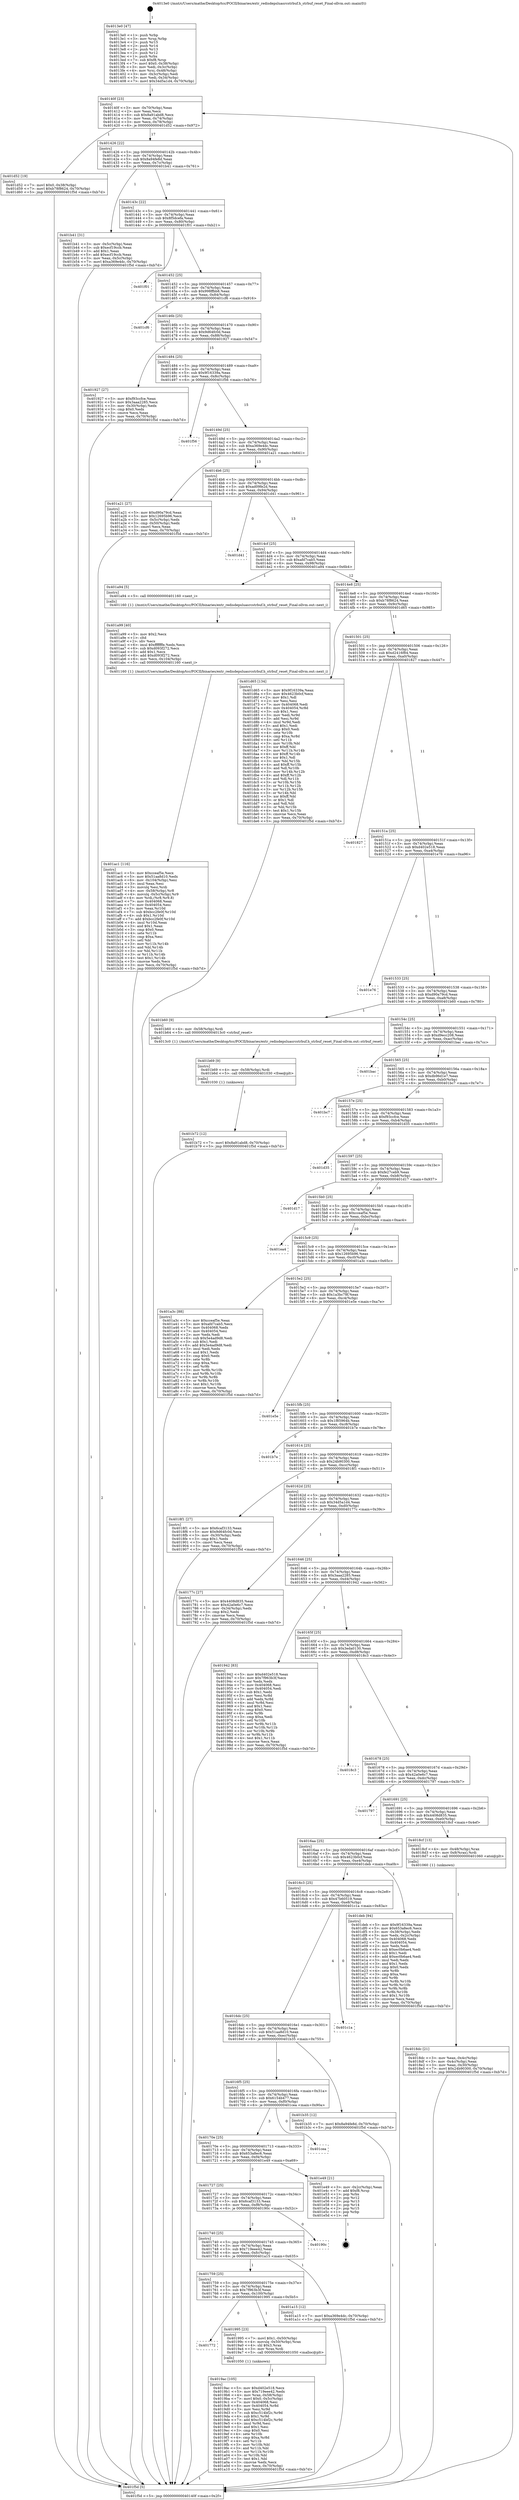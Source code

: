 digraph "0x4013e0" {
  label = "0x4013e0 (/mnt/c/Users/mathe/Desktop/tcc/POCII/binaries/extr_redisdepsluasrcstrbuf.h_strbuf_reset_Final-ollvm.out::main(0))"
  labelloc = "t"
  node[shape=record]

  Entry [label="",width=0.3,height=0.3,shape=circle,fillcolor=black,style=filled]
  "0x40140f" [label="{
     0x40140f [23]\l
     | [instrs]\l
     &nbsp;&nbsp;0x40140f \<+3\>: mov -0x70(%rbp),%eax\l
     &nbsp;&nbsp;0x401412 \<+2\>: mov %eax,%ecx\l
     &nbsp;&nbsp;0x401414 \<+6\>: sub $0x8a91abd8,%ecx\l
     &nbsp;&nbsp;0x40141a \<+3\>: mov %eax,-0x74(%rbp)\l
     &nbsp;&nbsp;0x40141d \<+3\>: mov %ecx,-0x78(%rbp)\l
     &nbsp;&nbsp;0x401420 \<+6\>: je 0000000000401d52 \<main+0x972\>\l
  }"]
  "0x401d52" [label="{
     0x401d52 [19]\l
     | [instrs]\l
     &nbsp;&nbsp;0x401d52 \<+7\>: movl $0x0,-0x38(%rbp)\l
     &nbsp;&nbsp;0x401d59 \<+7\>: movl $0xb78f8624,-0x70(%rbp)\l
     &nbsp;&nbsp;0x401d60 \<+5\>: jmp 0000000000401f5d \<main+0xb7d\>\l
  }"]
  "0x401426" [label="{
     0x401426 [22]\l
     | [instrs]\l
     &nbsp;&nbsp;0x401426 \<+5\>: jmp 000000000040142b \<main+0x4b\>\l
     &nbsp;&nbsp;0x40142b \<+3\>: mov -0x74(%rbp),%eax\l
     &nbsp;&nbsp;0x40142e \<+5\>: sub $0x8a94fe8d,%eax\l
     &nbsp;&nbsp;0x401433 \<+3\>: mov %eax,-0x7c(%rbp)\l
     &nbsp;&nbsp;0x401436 \<+6\>: je 0000000000401b41 \<main+0x761\>\l
  }"]
  Exit [label="",width=0.3,height=0.3,shape=circle,fillcolor=black,style=filled,peripheries=2]
  "0x401b41" [label="{
     0x401b41 [31]\l
     | [instrs]\l
     &nbsp;&nbsp;0x401b41 \<+3\>: mov -0x5c(%rbp),%eax\l
     &nbsp;&nbsp;0x401b44 \<+5\>: sub $0xecf19ccb,%eax\l
     &nbsp;&nbsp;0x401b49 \<+3\>: add $0x1,%eax\l
     &nbsp;&nbsp;0x401b4c \<+5\>: add $0xecf19ccb,%eax\l
     &nbsp;&nbsp;0x401b51 \<+3\>: mov %eax,-0x5c(%rbp)\l
     &nbsp;&nbsp;0x401b54 \<+7\>: movl $0xa369e4dc,-0x70(%rbp)\l
     &nbsp;&nbsp;0x401b5b \<+5\>: jmp 0000000000401f5d \<main+0xb7d\>\l
  }"]
  "0x40143c" [label="{
     0x40143c [22]\l
     | [instrs]\l
     &nbsp;&nbsp;0x40143c \<+5\>: jmp 0000000000401441 \<main+0x61\>\l
     &nbsp;&nbsp;0x401441 \<+3\>: mov -0x74(%rbp),%eax\l
     &nbsp;&nbsp;0x401444 \<+5\>: sub $0x8f5dcefa,%eax\l
     &nbsp;&nbsp;0x401449 \<+3\>: mov %eax,-0x80(%rbp)\l
     &nbsp;&nbsp;0x40144c \<+6\>: je 0000000000401f01 \<main+0xb21\>\l
  }"]
  "0x401b72" [label="{
     0x401b72 [12]\l
     | [instrs]\l
     &nbsp;&nbsp;0x401b72 \<+7\>: movl $0x8a91abd8,-0x70(%rbp)\l
     &nbsp;&nbsp;0x401b79 \<+5\>: jmp 0000000000401f5d \<main+0xb7d\>\l
  }"]
  "0x401f01" [label="{
     0x401f01\l
  }", style=dashed]
  "0x401452" [label="{
     0x401452 [25]\l
     | [instrs]\l
     &nbsp;&nbsp;0x401452 \<+5\>: jmp 0000000000401457 \<main+0x77\>\l
     &nbsp;&nbsp;0x401457 \<+3\>: mov -0x74(%rbp),%eax\l
     &nbsp;&nbsp;0x40145a \<+5\>: sub $0x998ffbb8,%eax\l
     &nbsp;&nbsp;0x40145f \<+6\>: mov %eax,-0x84(%rbp)\l
     &nbsp;&nbsp;0x401465 \<+6\>: je 0000000000401cf6 \<main+0x916\>\l
  }"]
  "0x401b69" [label="{
     0x401b69 [9]\l
     | [instrs]\l
     &nbsp;&nbsp;0x401b69 \<+4\>: mov -0x58(%rbp),%rdi\l
     &nbsp;&nbsp;0x401b6d \<+5\>: call 0000000000401030 \<free@plt\>\l
     | [calls]\l
     &nbsp;&nbsp;0x401030 \{1\} (unknown)\l
  }"]
  "0x401cf6" [label="{
     0x401cf6\l
  }", style=dashed]
  "0x40146b" [label="{
     0x40146b [25]\l
     | [instrs]\l
     &nbsp;&nbsp;0x40146b \<+5\>: jmp 0000000000401470 \<main+0x90\>\l
     &nbsp;&nbsp;0x401470 \<+3\>: mov -0x74(%rbp),%eax\l
     &nbsp;&nbsp;0x401473 \<+5\>: sub $0x9d64fc0d,%eax\l
     &nbsp;&nbsp;0x401478 \<+6\>: mov %eax,-0x88(%rbp)\l
     &nbsp;&nbsp;0x40147e \<+6\>: je 0000000000401927 \<main+0x547\>\l
  }"]
  "0x401ac1" [label="{
     0x401ac1 [116]\l
     | [instrs]\l
     &nbsp;&nbsp;0x401ac1 \<+5\>: mov $0xcceaf5e,%ecx\l
     &nbsp;&nbsp;0x401ac6 \<+5\>: mov $0x51aa8d10,%edx\l
     &nbsp;&nbsp;0x401acb \<+6\>: mov -0x104(%rbp),%esi\l
     &nbsp;&nbsp;0x401ad1 \<+3\>: imul %eax,%esi\l
     &nbsp;&nbsp;0x401ad4 \<+3\>: movslq %esi,%rdi\l
     &nbsp;&nbsp;0x401ad7 \<+4\>: mov -0x58(%rbp),%r8\l
     &nbsp;&nbsp;0x401adb \<+4\>: movslq -0x5c(%rbp),%r9\l
     &nbsp;&nbsp;0x401adf \<+4\>: mov %rdi,(%r8,%r9,8)\l
     &nbsp;&nbsp;0x401ae3 \<+7\>: mov 0x404068,%eax\l
     &nbsp;&nbsp;0x401aea \<+7\>: mov 0x404054,%esi\l
     &nbsp;&nbsp;0x401af1 \<+3\>: mov %eax,%r10d\l
     &nbsp;&nbsp;0x401af4 \<+7\>: sub $0xbcc2fe0f,%r10d\l
     &nbsp;&nbsp;0x401afb \<+4\>: sub $0x1,%r10d\l
     &nbsp;&nbsp;0x401aff \<+7\>: add $0xbcc2fe0f,%r10d\l
     &nbsp;&nbsp;0x401b06 \<+4\>: imul %r10d,%eax\l
     &nbsp;&nbsp;0x401b0a \<+3\>: and $0x1,%eax\l
     &nbsp;&nbsp;0x401b0d \<+3\>: cmp $0x0,%eax\l
     &nbsp;&nbsp;0x401b10 \<+4\>: sete %r11b\l
     &nbsp;&nbsp;0x401b14 \<+3\>: cmp $0xa,%esi\l
     &nbsp;&nbsp;0x401b17 \<+3\>: setl %bl\l
     &nbsp;&nbsp;0x401b1a \<+3\>: mov %r11b,%r14b\l
     &nbsp;&nbsp;0x401b1d \<+3\>: and %bl,%r14b\l
     &nbsp;&nbsp;0x401b20 \<+3\>: xor %bl,%r11b\l
     &nbsp;&nbsp;0x401b23 \<+3\>: or %r11b,%r14b\l
     &nbsp;&nbsp;0x401b26 \<+4\>: test $0x1,%r14b\l
     &nbsp;&nbsp;0x401b2a \<+3\>: cmovne %edx,%ecx\l
     &nbsp;&nbsp;0x401b2d \<+3\>: mov %ecx,-0x70(%rbp)\l
     &nbsp;&nbsp;0x401b30 \<+5\>: jmp 0000000000401f5d \<main+0xb7d\>\l
  }"]
  "0x401927" [label="{
     0x401927 [27]\l
     | [instrs]\l
     &nbsp;&nbsp;0x401927 \<+5\>: mov $0xf93ccfce,%eax\l
     &nbsp;&nbsp;0x40192c \<+5\>: mov $0x3aaa2285,%ecx\l
     &nbsp;&nbsp;0x401931 \<+3\>: mov -0x30(%rbp),%edx\l
     &nbsp;&nbsp;0x401934 \<+3\>: cmp $0x0,%edx\l
     &nbsp;&nbsp;0x401937 \<+3\>: cmove %ecx,%eax\l
     &nbsp;&nbsp;0x40193a \<+3\>: mov %eax,-0x70(%rbp)\l
     &nbsp;&nbsp;0x40193d \<+5\>: jmp 0000000000401f5d \<main+0xb7d\>\l
  }"]
  "0x401484" [label="{
     0x401484 [25]\l
     | [instrs]\l
     &nbsp;&nbsp;0x401484 \<+5\>: jmp 0000000000401489 \<main+0xa9\>\l
     &nbsp;&nbsp;0x401489 \<+3\>: mov -0x74(%rbp),%eax\l
     &nbsp;&nbsp;0x40148c \<+5\>: sub $0x9f16339a,%eax\l
     &nbsp;&nbsp;0x401491 \<+6\>: mov %eax,-0x8c(%rbp)\l
     &nbsp;&nbsp;0x401497 \<+6\>: je 0000000000401f56 \<main+0xb76\>\l
  }"]
  "0x401a99" [label="{
     0x401a99 [40]\l
     | [instrs]\l
     &nbsp;&nbsp;0x401a99 \<+5\>: mov $0x2,%ecx\l
     &nbsp;&nbsp;0x401a9e \<+1\>: cltd\l
     &nbsp;&nbsp;0x401a9f \<+2\>: idiv %ecx\l
     &nbsp;&nbsp;0x401aa1 \<+6\>: imul $0xfffffffe,%edx,%ecx\l
     &nbsp;&nbsp;0x401aa7 \<+6\>: sub $0xd093f272,%ecx\l
     &nbsp;&nbsp;0x401aad \<+3\>: add $0x1,%ecx\l
     &nbsp;&nbsp;0x401ab0 \<+6\>: add $0xd093f272,%ecx\l
     &nbsp;&nbsp;0x401ab6 \<+6\>: mov %ecx,-0x104(%rbp)\l
     &nbsp;&nbsp;0x401abc \<+5\>: call 0000000000401160 \<next_i\>\l
     | [calls]\l
     &nbsp;&nbsp;0x401160 \{1\} (/mnt/c/Users/mathe/Desktop/tcc/POCII/binaries/extr_redisdepsluasrcstrbuf.h_strbuf_reset_Final-ollvm.out::next_i)\l
  }"]
  "0x401f56" [label="{
     0x401f56\l
  }", style=dashed]
  "0x40149d" [label="{
     0x40149d [25]\l
     | [instrs]\l
     &nbsp;&nbsp;0x40149d \<+5\>: jmp 00000000004014a2 \<main+0xc2\>\l
     &nbsp;&nbsp;0x4014a2 \<+3\>: mov -0x74(%rbp),%eax\l
     &nbsp;&nbsp;0x4014a5 \<+5\>: sub $0xa369e4dc,%eax\l
     &nbsp;&nbsp;0x4014aa \<+6\>: mov %eax,-0x90(%rbp)\l
     &nbsp;&nbsp;0x4014b0 \<+6\>: je 0000000000401a21 \<main+0x641\>\l
  }"]
  "0x4019ac" [label="{
     0x4019ac [105]\l
     | [instrs]\l
     &nbsp;&nbsp;0x4019ac \<+5\>: mov $0xd402e518,%ecx\l
     &nbsp;&nbsp;0x4019b1 \<+5\>: mov $0x719eee42,%edx\l
     &nbsp;&nbsp;0x4019b6 \<+4\>: mov %rax,-0x58(%rbp)\l
     &nbsp;&nbsp;0x4019ba \<+7\>: movl $0x0,-0x5c(%rbp)\l
     &nbsp;&nbsp;0x4019c1 \<+7\>: mov 0x404068,%esi\l
     &nbsp;&nbsp;0x4019c8 \<+8\>: mov 0x404054,%r8d\l
     &nbsp;&nbsp;0x4019d0 \<+3\>: mov %esi,%r9d\l
     &nbsp;&nbsp;0x4019d3 \<+7\>: sub $0xc514bf2c,%r9d\l
     &nbsp;&nbsp;0x4019da \<+4\>: sub $0x1,%r9d\l
     &nbsp;&nbsp;0x4019de \<+7\>: add $0xc514bf2c,%r9d\l
     &nbsp;&nbsp;0x4019e5 \<+4\>: imul %r9d,%esi\l
     &nbsp;&nbsp;0x4019e9 \<+3\>: and $0x1,%esi\l
     &nbsp;&nbsp;0x4019ec \<+3\>: cmp $0x0,%esi\l
     &nbsp;&nbsp;0x4019ef \<+4\>: sete %r10b\l
     &nbsp;&nbsp;0x4019f3 \<+4\>: cmp $0xa,%r8d\l
     &nbsp;&nbsp;0x4019f7 \<+4\>: setl %r11b\l
     &nbsp;&nbsp;0x4019fb \<+3\>: mov %r10b,%bl\l
     &nbsp;&nbsp;0x4019fe \<+3\>: and %r11b,%bl\l
     &nbsp;&nbsp;0x401a01 \<+3\>: xor %r11b,%r10b\l
     &nbsp;&nbsp;0x401a04 \<+3\>: or %r10b,%bl\l
     &nbsp;&nbsp;0x401a07 \<+3\>: test $0x1,%bl\l
     &nbsp;&nbsp;0x401a0a \<+3\>: cmovne %edx,%ecx\l
     &nbsp;&nbsp;0x401a0d \<+3\>: mov %ecx,-0x70(%rbp)\l
     &nbsp;&nbsp;0x401a10 \<+5\>: jmp 0000000000401f5d \<main+0xb7d\>\l
  }"]
  "0x401a21" [label="{
     0x401a21 [27]\l
     | [instrs]\l
     &nbsp;&nbsp;0x401a21 \<+5\>: mov $0xd90a79cd,%eax\l
     &nbsp;&nbsp;0x401a26 \<+5\>: mov $0x12695b96,%ecx\l
     &nbsp;&nbsp;0x401a2b \<+3\>: mov -0x5c(%rbp),%edx\l
     &nbsp;&nbsp;0x401a2e \<+3\>: cmp -0x50(%rbp),%edx\l
     &nbsp;&nbsp;0x401a31 \<+3\>: cmovl %ecx,%eax\l
     &nbsp;&nbsp;0x401a34 \<+3\>: mov %eax,-0x70(%rbp)\l
     &nbsp;&nbsp;0x401a37 \<+5\>: jmp 0000000000401f5d \<main+0xb7d\>\l
  }"]
  "0x4014b6" [label="{
     0x4014b6 [25]\l
     | [instrs]\l
     &nbsp;&nbsp;0x4014b6 \<+5\>: jmp 00000000004014bb \<main+0xdb\>\l
     &nbsp;&nbsp;0x4014bb \<+3\>: mov -0x74(%rbp),%eax\l
     &nbsp;&nbsp;0x4014be \<+5\>: sub $0xad09fe2d,%eax\l
     &nbsp;&nbsp;0x4014c3 \<+6\>: mov %eax,-0x94(%rbp)\l
     &nbsp;&nbsp;0x4014c9 \<+6\>: je 0000000000401d41 \<main+0x961\>\l
  }"]
  "0x401772" [label="{
     0x401772\l
  }", style=dashed]
  "0x401d41" [label="{
     0x401d41\l
  }", style=dashed]
  "0x4014cf" [label="{
     0x4014cf [25]\l
     | [instrs]\l
     &nbsp;&nbsp;0x4014cf \<+5\>: jmp 00000000004014d4 \<main+0xf4\>\l
     &nbsp;&nbsp;0x4014d4 \<+3\>: mov -0x74(%rbp),%eax\l
     &nbsp;&nbsp;0x4014d7 \<+5\>: sub $0xafd7cab5,%eax\l
     &nbsp;&nbsp;0x4014dc \<+6\>: mov %eax,-0x98(%rbp)\l
     &nbsp;&nbsp;0x4014e2 \<+6\>: je 0000000000401a94 \<main+0x6b4\>\l
  }"]
  "0x401995" [label="{
     0x401995 [23]\l
     | [instrs]\l
     &nbsp;&nbsp;0x401995 \<+7\>: movl $0x1,-0x50(%rbp)\l
     &nbsp;&nbsp;0x40199c \<+4\>: movslq -0x50(%rbp),%rax\l
     &nbsp;&nbsp;0x4019a0 \<+4\>: shl $0x3,%rax\l
     &nbsp;&nbsp;0x4019a4 \<+3\>: mov %rax,%rdi\l
     &nbsp;&nbsp;0x4019a7 \<+5\>: call 0000000000401050 \<malloc@plt\>\l
     | [calls]\l
     &nbsp;&nbsp;0x401050 \{1\} (unknown)\l
  }"]
  "0x401a94" [label="{
     0x401a94 [5]\l
     | [instrs]\l
     &nbsp;&nbsp;0x401a94 \<+5\>: call 0000000000401160 \<next_i\>\l
     | [calls]\l
     &nbsp;&nbsp;0x401160 \{1\} (/mnt/c/Users/mathe/Desktop/tcc/POCII/binaries/extr_redisdepsluasrcstrbuf.h_strbuf_reset_Final-ollvm.out::next_i)\l
  }"]
  "0x4014e8" [label="{
     0x4014e8 [25]\l
     | [instrs]\l
     &nbsp;&nbsp;0x4014e8 \<+5\>: jmp 00000000004014ed \<main+0x10d\>\l
     &nbsp;&nbsp;0x4014ed \<+3\>: mov -0x74(%rbp),%eax\l
     &nbsp;&nbsp;0x4014f0 \<+5\>: sub $0xb78f8624,%eax\l
     &nbsp;&nbsp;0x4014f5 \<+6\>: mov %eax,-0x9c(%rbp)\l
     &nbsp;&nbsp;0x4014fb \<+6\>: je 0000000000401d65 \<main+0x985\>\l
  }"]
  "0x401759" [label="{
     0x401759 [25]\l
     | [instrs]\l
     &nbsp;&nbsp;0x401759 \<+5\>: jmp 000000000040175e \<main+0x37e\>\l
     &nbsp;&nbsp;0x40175e \<+3\>: mov -0x74(%rbp),%eax\l
     &nbsp;&nbsp;0x401761 \<+5\>: sub $0x7f963b3f,%eax\l
     &nbsp;&nbsp;0x401766 \<+6\>: mov %eax,-0x100(%rbp)\l
     &nbsp;&nbsp;0x40176c \<+6\>: je 0000000000401995 \<main+0x5b5\>\l
  }"]
  "0x401d65" [label="{
     0x401d65 [134]\l
     | [instrs]\l
     &nbsp;&nbsp;0x401d65 \<+5\>: mov $0x9f16339a,%eax\l
     &nbsp;&nbsp;0x401d6a \<+5\>: mov $0x4623b0cf,%ecx\l
     &nbsp;&nbsp;0x401d6f \<+2\>: mov $0x1,%dl\l
     &nbsp;&nbsp;0x401d71 \<+2\>: xor %esi,%esi\l
     &nbsp;&nbsp;0x401d73 \<+7\>: mov 0x404068,%edi\l
     &nbsp;&nbsp;0x401d7a \<+8\>: mov 0x404054,%r8d\l
     &nbsp;&nbsp;0x401d82 \<+3\>: sub $0x1,%esi\l
     &nbsp;&nbsp;0x401d85 \<+3\>: mov %edi,%r9d\l
     &nbsp;&nbsp;0x401d88 \<+3\>: add %esi,%r9d\l
     &nbsp;&nbsp;0x401d8b \<+4\>: imul %r9d,%edi\l
     &nbsp;&nbsp;0x401d8f \<+3\>: and $0x1,%edi\l
     &nbsp;&nbsp;0x401d92 \<+3\>: cmp $0x0,%edi\l
     &nbsp;&nbsp;0x401d95 \<+4\>: sete %r10b\l
     &nbsp;&nbsp;0x401d99 \<+4\>: cmp $0xa,%r8d\l
     &nbsp;&nbsp;0x401d9d \<+4\>: setl %r11b\l
     &nbsp;&nbsp;0x401da1 \<+3\>: mov %r10b,%bl\l
     &nbsp;&nbsp;0x401da4 \<+3\>: xor $0xff,%bl\l
     &nbsp;&nbsp;0x401da7 \<+3\>: mov %r11b,%r14b\l
     &nbsp;&nbsp;0x401daa \<+4\>: xor $0xff,%r14b\l
     &nbsp;&nbsp;0x401dae \<+3\>: xor $0x1,%dl\l
     &nbsp;&nbsp;0x401db1 \<+3\>: mov %bl,%r15b\l
     &nbsp;&nbsp;0x401db4 \<+4\>: and $0xff,%r15b\l
     &nbsp;&nbsp;0x401db8 \<+3\>: and %dl,%r10b\l
     &nbsp;&nbsp;0x401dbb \<+3\>: mov %r14b,%r12b\l
     &nbsp;&nbsp;0x401dbe \<+4\>: and $0xff,%r12b\l
     &nbsp;&nbsp;0x401dc2 \<+3\>: and %dl,%r11b\l
     &nbsp;&nbsp;0x401dc5 \<+3\>: or %r10b,%r15b\l
     &nbsp;&nbsp;0x401dc8 \<+3\>: or %r11b,%r12b\l
     &nbsp;&nbsp;0x401dcb \<+3\>: xor %r12b,%r15b\l
     &nbsp;&nbsp;0x401dce \<+3\>: or %r14b,%bl\l
     &nbsp;&nbsp;0x401dd1 \<+3\>: xor $0xff,%bl\l
     &nbsp;&nbsp;0x401dd4 \<+3\>: or $0x1,%dl\l
     &nbsp;&nbsp;0x401dd7 \<+2\>: and %dl,%bl\l
     &nbsp;&nbsp;0x401dd9 \<+3\>: or %bl,%r15b\l
     &nbsp;&nbsp;0x401ddc \<+4\>: test $0x1,%r15b\l
     &nbsp;&nbsp;0x401de0 \<+3\>: cmovne %ecx,%eax\l
     &nbsp;&nbsp;0x401de3 \<+3\>: mov %eax,-0x70(%rbp)\l
     &nbsp;&nbsp;0x401de6 \<+5\>: jmp 0000000000401f5d \<main+0xb7d\>\l
  }"]
  "0x401501" [label="{
     0x401501 [25]\l
     | [instrs]\l
     &nbsp;&nbsp;0x401501 \<+5\>: jmp 0000000000401506 \<main+0x126\>\l
     &nbsp;&nbsp;0x401506 \<+3\>: mov -0x74(%rbp),%eax\l
     &nbsp;&nbsp;0x401509 \<+5\>: sub $0xd2416f84,%eax\l
     &nbsp;&nbsp;0x40150e \<+6\>: mov %eax,-0xa0(%rbp)\l
     &nbsp;&nbsp;0x401514 \<+6\>: je 0000000000401827 \<main+0x447\>\l
  }"]
  "0x401a15" [label="{
     0x401a15 [12]\l
     | [instrs]\l
     &nbsp;&nbsp;0x401a15 \<+7\>: movl $0xa369e4dc,-0x70(%rbp)\l
     &nbsp;&nbsp;0x401a1c \<+5\>: jmp 0000000000401f5d \<main+0xb7d\>\l
  }"]
  "0x401827" [label="{
     0x401827\l
  }", style=dashed]
  "0x40151a" [label="{
     0x40151a [25]\l
     | [instrs]\l
     &nbsp;&nbsp;0x40151a \<+5\>: jmp 000000000040151f \<main+0x13f\>\l
     &nbsp;&nbsp;0x40151f \<+3\>: mov -0x74(%rbp),%eax\l
     &nbsp;&nbsp;0x401522 \<+5\>: sub $0xd402e518,%eax\l
     &nbsp;&nbsp;0x401527 \<+6\>: mov %eax,-0xa4(%rbp)\l
     &nbsp;&nbsp;0x40152d \<+6\>: je 0000000000401e76 \<main+0xa96\>\l
  }"]
  "0x401740" [label="{
     0x401740 [25]\l
     | [instrs]\l
     &nbsp;&nbsp;0x401740 \<+5\>: jmp 0000000000401745 \<main+0x365\>\l
     &nbsp;&nbsp;0x401745 \<+3\>: mov -0x74(%rbp),%eax\l
     &nbsp;&nbsp;0x401748 \<+5\>: sub $0x719eee42,%eax\l
     &nbsp;&nbsp;0x40174d \<+6\>: mov %eax,-0xfc(%rbp)\l
     &nbsp;&nbsp;0x401753 \<+6\>: je 0000000000401a15 \<main+0x635\>\l
  }"]
  "0x401e76" [label="{
     0x401e76\l
  }", style=dashed]
  "0x401533" [label="{
     0x401533 [25]\l
     | [instrs]\l
     &nbsp;&nbsp;0x401533 \<+5\>: jmp 0000000000401538 \<main+0x158\>\l
     &nbsp;&nbsp;0x401538 \<+3\>: mov -0x74(%rbp),%eax\l
     &nbsp;&nbsp;0x40153b \<+5\>: sub $0xd90a79cd,%eax\l
     &nbsp;&nbsp;0x401540 \<+6\>: mov %eax,-0xa8(%rbp)\l
     &nbsp;&nbsp;0x401546 \<+6\>: je 0000000000401b60 \<main+0x780\>\l
  }"]
  "0x40190c" [label="{
     0x40190c\l
  }", style=dashed]
  "0x401b60" [label="{
     0x401b60 [9]\l
     | [instrs]\l
     &nbsp;&nbsp;0x401b60 \<+4\>: mov -0x58(%rbp),%rdi\l
     &nbsp;&nbsp;0x401b64 \<+5\>: call 00000000004013c0 \<strbuf_reset\>\l
     | [calls]\l
     &nbsp;&nbsp;0x4013c0 \{1\} (/mnt/c/Users/mathe/Desktop/tcc/POCII/binaries/extr_redisdepsluasrcstrbuf.h_strbuf_reset_Final-ollvm.out::strbuf_reset)\l
  }"]
  "0x40154c" [label="{
     0x40154c [25]\l
     | [instrs]\l
     &nbsp;&nbsp;0x40154c \<+5\>: jmp 0000000000401551 \<main+0x171\>\l
     &nbsp;&nbsp;0x401551 \<+3\>: mov -0x74(%rbp),%eax\l
     &nbsp;&nbsp;0x401554 \<+5\>: sub $0xd9ecc208,%eax\l
     &nbsp;&nbsp;0x401559 \<+6\>: mov %eax,-0xac(%rbp)\l
     &nbsp;&nbsp;0x40155f \<+6\>: je 0000000000401bac \<main+0x7cc\>\l
  }"]
  "0x401727" [label="{
     0x401727 [25]\l
     | [instrs]\l
     &nbsp;&nbsp;0x401727 \<+5\>: jmp 000000000040172c \<main+0x34c\>\l
     &nbsp;&nbsp;0x40172c \<+3\>: mov -0x74(%rbp),%eax\l
     &nbsp;&nbsp;0x40172f \<+5\>: sub $0x6caf3133,%eax\l
     &nbsp;&nbsp;0x401734 \<+6\>: mov %eax,-0xf8(%rbp)\l
     &nbsp;&nbsp;0x40173a \<+6\>: je 000000000040190c \<main+0x52c\>\l
  }"]
  "0x401bac" [label="{
     0x401bac\l
  }", style=dashed]
  "0x401565" [label="{
     0x401565 [25]\l
     | [instrs]\l
     &nbsp;&nbsp;0x401565 \<+5\>: jmp 000000000040156a \<main+0x18a\>\l
     &nbsp;&nbsp;0x40156a \<+3\>: mov -0x74(%rbp),%eax\l
     &nbsp;&nbsp;0x40156d \<+5\>: sub $0xdb96d1e7,%eax\l
     &nbsp;&nbsp;0x401572 \<+6\>: mov %eax,-0xb0(%rbp)\l
     &nbsp;&nbsp;0x401578 \<+6\>: je 0000000000401bc7 \<main+0x7e7\>\l
  }"]
  "0x401e49" [label="{
     0x401e49 [21]\l
     | [instrs]\l
     &nbsp;&nbsp;0x401e49 \<+3\>: mov -0x2c(%rbp),%eax\l
     &nbsp;&nbsp;0x401e4c \<+7\>: add $0xf8,%rsp\l
     &nbsp;&nbsp;0x401e53 \<+1\>: pop %rbx\l
     &nbsp;&nbsp;0x401e54 \<+2\>: pop %r12\l
     &nbsp;&nbsp;0x401e56 \<+2\>: pop %r13\l
     &nbsp;&nbsp;0x401e58 \<+2\>: pop %r14\l
     &nbsp;&nbsp;0x401e5a \<+2\>: pop %r15\l
     &nbsp;&nbsp;0x401e5c \<+1\>: pop %rbp\l
     &nbsp;&nbsp;0x401e5d \<+1\>: ret\l
  }"]
  "0x401bc7" [label="{
     0x401bc7\l
  }", style=dashed]
  "0x40157e" [label="{
     0x40157e [25]\l
     | [instrs]\l
     &nbsp;&nbsp;0x40157e \<+5\>: jmp 0000000000401583 \<main+0x1a3\>\l
     &nbsp;&nbsp;0x401583 \<+3\>: mov -0x74(%rbp),%eax\l
     &nbsp;&nbsp;0x401586 \<+5\>: sub $0xf93ccfce,%eax\l
     &nbsp;&nbsp;0x40158b \<+6\>: mov %eax,-0xb4(%rbp)\l
     &nbsp;&nbsp;0x401591 \<+6\>: je 0000000000401d35 \<main+0x955\>\l
  }"]
  "0x40170e" [label="{
     0x40170e [25]\l
     | [instrs]\l
     &nbsp;&nbsp;0x40170e \<+5\>: jmp 0000000000401713 \<main+0x333\>\l
     &nbsp;&nbsp;0x401713 \<+3\>: mov -0x74(%rbp),%eax\l
     &nbsp;&nbsp;0x401716 \<+5\>: sub $0x653a8ec6,%eax\l
     &nbsp;&nbsp;0x40171b \<+6\>: mov %eax,-0xf4(%rbp)\l
     &nbsp;&nbsp;0x401721 \<+6\>: je 0000000000401e49 \<main+0xa69\>\l
  }"]
  "0x401d35" [label="{
     0x401d35\l
  }", style=dashed]
  "0x401597" [label="{
     0x401597 [25]\l
     | [instrs]\l
     &nbsp;&nbsp;0x401597 \<+5\>: jmp 000000000040159c \<main+0x1bc\>\l
     &nbsp;&nbsp;0x40159c \<+3\>: mov -0x74(%rbp),%eax\l
     &nbsp;&nbsp;0x40159f \<+5\>: sub $0xfe27ceb9,%eax\l
     &nbsp;&nbsp;0x4015a4 \<+6\>: mov %eax,-0xb8(%rbp)\l
     &nbsp;&nbsp;0x4015aa \<+6\>: je 0000000000401d17 \<main+0x937\>\l
  }"]
  "0x401cea" [label="{
     0x401cea\l
  }", style=dashed]
  "0x401d17" [label="{
     0x401d17\l
  }", style=dashed]
  "0x4015b0" [label="{
     0x4015b0 [25]\l
     | [instrs]\l
     &nbsp;&nbsp;0x4015b0 \<+5\>: jmp 00000000004015b5 \<main+0x1d5\>\l
     &nbsp;&nbsp;0x4015b5 \<+3\>: mov -0x74(%rbp),%eax\l
     &nbsp;&nbsp;0x4015b8 \<+5\>: sub $0xcceaf5e,%eax\l
     &nbsp;&nbsp;0x4015bd \<+6\>: mov %eax,-0xbc(%rbp)\l
     &nbsp;&nbsp;0x4015c3 \<+6\>: je 0000000000401ea4 \<main+0xac4\>\l
  }"]
  "0x4016f5" [label="{
     0x4016f5 [25]\l
     | [instrs]\l
     &nbsp;&nbsp;0x4016f5 \<+5\>: jmp 00000000004016fa \<main+0x31a\>\l
     &nbsp;&nbsp;0x4016fa \<+3\>: mov -0x74(%rbp),%eax\l
     &nbsp;&nbsp;0x4016fd \<+5\>: sub $0x6154b477,%eax\l
     &nbsp;&nbsp;0x401702 \<+6\>: mov %eax,-0xf0(%rbp)\l
     &nbsp;&nbsp;0x401708 \<+6\>: je 0000000000401cea \<main+0x90a\>\l
  }"]
  "0x401ea4" [label="{
     0x401ea4\l
  }", style=dashed]
  "0x4015c9" [label="{
     0x4015c9 [25]\l
     | [instrs]\l
     &nbsp;&nbsp;0x4015c9 \<+5\>: jmp 00000000004015ce \<main+0x1ee\>\l
     &nbsp;&nbsp;0x4015ce \<+3\>: mov -0x74(%rbp),%eax\l
     &nbsp;&nbsp;0x4015d1 \<+5\>: sub $0x12695b96,%eax\l
     &nbsp;&nbsp;0x4015d6 \<+6\>: mov %eax,-0xc0(%rbp)\l
     &nbsp;&nbsp;0x4015dc \<+6\>: je 0000000000401a3c \<main+0x65c\>\l
  }"]
  "0x401b35" [label="{
     0x401b35 [12]\l
     | [instrs]\l
     &nbsp;&nbsp;0x401b35 \<+7\>: movl $0x8a94fe8d,-0x70(%rbp)\l
     &nbsp;&nbsp;0x401b3c \<+5\>: jmp 0000000000401f5d \<main+0xb7d\>\l
  }"]
  "0x401a3c" [label="{
     0x401a3c [88]\l
     | [instrs]\l
     &nbsp;&nbsp;0x401a3c \<+5\>: mov $0xcceaf5e,%eax\l
     &nbsp;&nbsp;0x401a41 \<+5\>: mov $0xafd7cab5,%ecx\l
     &nbsp;&nbsp;0x401a46 \<+7\>: mov 0x404068,%edx\l
     &nbsp;&nbsp;0x401a4d \<+7\>: mov 0x404054,%esi\l
     &nbsp;&nbsp;0x401a54 \<+2\>: mov %edx,%edi\l
     &nbsp;&nbsp;0x401a56 \<+6\>: sub $0x5e4ad9d8,%edi\l
     &nbsp;&nbsp;0x401a5c \<+3\>: sub $0x1,%edi\l
     &nbsp;&nbsp;0x401a5f \<+6\>: add $0x5e4ad9d8,%edi\l
     &nbsp;&nbsp;0x401a65 \<+3\>: imul %edi,%edx\l
     &nbsp;&nbsp;0x401a68 \<+3\>: and $0x1,%edx\l
     &nbsp;&nbsp;0x401a6b \<+3\>: cmp $0x0,%edx\l
     &nbsp;&nbsp;0x401a6e \<+4\>: sete %r8b\l
     &nbsp;&nbsp;0x401a72 \<+3\>: cmp $0xa,%esi\l
     &nbsp;&nbsp;0x401a75 \<+4\>: setl %r9b\l
     &nbsp;&nbsp;0x401a79 \<+3\>: mov %r8b,%r10b\l
     &nbsp;&nbsp;0x401a7c \<+3\>: and %r9b,%r10b\l
     &nbsp;&nbsp;0x401a7f \<+3\>: xor %r9b,%r8b\l
     &nbsp;&nbsp;0x401a82 \<+3\>: or %r8b,%r10b\l
     &nbsp;&nbsp;0x401a85 \<+4\>: test $0x1,%r10b\l
     &nbsp;&nbsp;0x401a89 \<+3\>: cmovne %ecx,%eax\l
     &nbsp;&nbsp;0x401a8c \<+3\>: mov %eax,-0x70(%rbp)\l
     &nbsp;&nbsp;0x401a8f \<+5\>: jmp 0000000000401f5d \<main+0xb7d\>\l
  }"]
  "0x4015e2" [label="{
     0x4015e2 [25]\l
     | [instrs]\l
     &nbsp;&nbsp;0x4015e2 \<+5\>: jmp 00000000004015e7 \<main+0x207\>\l
     &nbsp;&nbsp;0x4015e7 \<+3\>: mov -0x74(%rbp),%eax\l
     &nbsp;&nbsp;0x4015ea \<+5\>: sub $0x1a3bc78f,%eax\l
     &nbsp;&nbsp;0x4015ef \<+6\>: mov %eax,-0xc4(%rbp)\l
     &nbsp;&nbsp;0x4015f5 \<+6\>: je 0000000000401e5e \<main+0xa7e\>\l
  }"]
  "0x4016dc" [label="{
     0x4016dc [25]\l
     | [instrs]\l
     &nbsp;&nbsp;0x4016dc \<+5\>: jmp 00000000004016e1 \<main+0x301\>\l
     &nbsp;&nbsp;0x4016e1 \<+3\>: mov -0x74(%rbp),%eax\l
     &nbsp;&nbsp;0x4016e4 \<+5\>: sub $0x51aa8d10,%eax\l
     &nbsp;&nbsp;0x4016e9 \<+6\>: mov %eax,-0xec(%rbp)\l
     &nbsp;&nbsp;0x4016ef \<+6\>: je 0000000000401b35 \<main+0x755\>\l
  }"]
  "0x401e5e" [label="{
     0x401e5e\l
  }", style=dashed]
  "0x4015fb" [label="{
     0x4015fb [25]\l
     | [instrs]\l
     &nbsp;&nbsp;0x4015fb \<+5\>: jmp 0000000000401600 \<main+0x220\>\l
     &nbsp;&nbsp;0x401600 \<+3\>: mov -0x74(%rbp),%eax\l
     &nbsp;&nbsp;0x401603 \<+5\>: sub $0x1f85964b,%eax\l
     &nbsp;&nbsp;0x401608 \<+6\>: mov %eax,-0xc8(%rbp)\l
     &nbsp;&nbsp;0x40160e \<+6\>: je 0000000000401b7e \<main+0x79e\>\l
  }"]
  "0x401c1a" [label="{
     0x401c1a\l
  }", style=dashed]
  "0x401b7e" [label="{
     0x401b7e\l
  }", style=dashed]
  "0x401614" [label="{
     0x401614 [25]\l
     | [instrs]\l
     &nbsp;&nbsp;0x401614 \<+5\>: jmp 0000000000401619 \<main+0x239\>\l
     &nbsp;&nbsp;0x401619 \<+3\>: mov -0x74(%rbp),%eax\l
     &nbsp;&nbsp;0x40161c \<+5\>: sub $0x24b90300,%eax\l
     &nbsp;&nbsp;0x401621 \<+6\>: mov %eax,-0xcc(%rbp)\l
     &nbsp;&nbsp;0x401627 \<+6\>: je 00000000004018f1 \<main+0x511\>\l
  }"]
  "0x4016c3" [label="{
     0x4016c3 [25]\l
     | [instrs]\l
     &nbsp;&nbsp;0x4016c3 \<+5\>: jmp 00000000004016c8 \<main+0x2e8\>\l
     &nbsp;&nbsp;0x4016c8 \<+3\>: mov -0x74(%rbp),%eax\l
     &nbsp;&nbsp;0x4016cb \<+5\>: sub $0x47b60519,%eax\l
     &nbsp;&nbsp;0x4016d0 \<+6\>: mov %eax,-0xe8(%rbp)\l
     &nbsp;&nbsp;0x4016d6 \<+6\>: je 0000000000401c1a \<main+0x83a\>\l
  }"]
  "0x4018f1" [label="{
     0x4018f1 [27]\l
     | [instrs]\l
     &nbsp;&nbsp;0x4018f1 \<+5\>: mov $0x6caf3133,%eax\l
     &nbsp;&nbsp;0x4018f6 \<+5\>: mov $0x9d64fc0d,%ecx\l
     &nbsp;&nbsp;0x4018fb \<+3\>: mov -0x30(%rbp),%edx\l
     &nbsp;&nbsp;0x4018fe \<+3\>: cmp $0x1,%edx\l
     &nbsp;&nbsp;0x401901 \<+3\>: cmovl %ecx,%eax\l
     &nbsp;&nbsp;0x401904 \<+3\>: mov %eax,-0x70(%rbp)\l
     &nbsp;&nbsp;0x401907 \<+5\>: jmp 0000000000401f5d \<main+0xb7d\>\l
  }"]
  "0x40162d" [label="{
     0x40162d [25]\l
     | [instrs]\l
     &nbsp;&nbsp;0x40162d \<+5\>: jmp 0000000000401632 \<main+0x252\>\l
     &nbsp;&nbsp;0x401632 \<+3\>: mov -0x74(%rbp),%eax\l
     &nbsp;&nbsp;0x401635 \<+5\>: sub $0x34d5a1d4,%eax\l
     &nbsp;&nbsp;0x40163a \<+6\>: mov %eax,-0xd0(%rbp)\l
     &nbsp;&nbsp;0x401640 \<+6\>: je 000000000040177c \<main+0x39c\>\l
  }"]
  "0x401deb" [label="{
     0x401deb [94]\l
     | [instrs]\l
     &nbsp;&nbsp;0x401deb \<+5\>: mov $0x9f16339a,%eax\l
     &nbsp;&nbsp;0x401df0 \<+5\>: mov $0x653a8ec6,%ecx\l
     &nbsp;&nbsp;0x401df5 \<+3\>: mov -0x38(%rbp),%edx\l
     &nbsp;&nbsp;0x401df8 \<+3\>: mov %edx,-0x2c(%rbp)\l
     &nbsp;&nbsp;0x401dfb \<+7\>: mov 0x404068,%edx\l
     &nbsp;&nbsp;0x401e02 \<+7\>: mov 0x404054,%esi\l
     &nbsp;&nbsp;0x401e09 \<+2\>: mov %edx,%edi\l
     &nbsp;&nbsp;0x401e0b \<+6\>: sub $0xec0b6ae4,%edi\l
     &nbsp;&nbsp;0x401e11 \<+3\>: sub $0x1,%edi\l
     &nbsp;&nbsp;0x401e14 \<+6\>: add $0xec0b6ae4,%edi\l
     &nbsp;&nbsp;0x401e1a \<+3\>: imul %edi,%edx\l
     &nbsp;&nbsp;0x401e1d \<+3\>: and $0x1,%edx\l
     &nbsp;&nbsp;0x401e20 \<+3\>: cmp $0x0,%edx\l
     &nbsp;&nbsp;0x401e23 \<+4\>: sete %r8b\l
     &nbsp;&nbsp;0x401e27 \<+3\>: cmp $0xa,%esi\l
     &nbsp;&nbsp;0x401e2a \<+4\>: setl %r9b\l
     &nbsp;&nbsp;0x401e2e \<+3\>: mov %r8b,%r10b\l
     &nbsp;&nbsp;0x401e31 \<+3\>: and %r9b,%r10b\l
     &nbsp;&nbsp;0x401e34 \<+3\>: xor %r9b,%r8b\l
     &nbsp;&nbsp;0x401e37 \<+3\>: or %r8b,%r10b\l
     &nbsp;&nbsp;0x401e3a \<+4\>: test $0x1,%r10b\l
     &nbsp;&nbsp;0x401e3e \<+3\>: cmovne %ecx,%eax\l
     &nbsp;&nbsp;0x401e41 \<+3\>: mov %eax,-0x70(%rbp)\l
     &nbsp;&nbsp;0x401e44 \<+5\>: jmp 0000000000401f5d \<main+0xb7d\>\l
  }"]
  "0x40177c" [label="{
     0x40177c [27]\l
     | [instrs]\l
     &nbsp;&nbsp;0x40177c \<+5\>: mov $0x4408d835,%eax\l
     &nbsp;&nbsp;0x401781 \<+5\>: mov $0x42a0e6c7,%ecx\l
     &nbsp;&nbsp;0x401786 \<+3\>: mov -0x34(%rbp),%edx\l
     &nbsp;&nbsp;0x401789 \<+3\>: cmp $0x2,%edx\l
     &nbsp;&nbsp;0x40178c \<+3\>: cmovne %ecx,%eax\l
     &nbsp;&nbsp;0x40178f \<+3\>: mov %eax,-0x70(%rbp)\l
     &nbsp;&nbsp;0x401792 \<+5\>: jmp 0000000000401f5d \<main+0xb7d\>\l
  }"]
  "0x401646" [label="{
     0x401646 [25]\l
     | [instrs]\l
     &nbsp;&nbsp;0x401646 \<+5\>: jmp 000000000040164b \<main+0x26b\>\l
     &nbsp;&nbsp;0x40164b \<+3\>: mov -0x74(%rbp),%eax\l
     &nbsp;&nbsp;0x40164e \<+5\>: sub $0x3aaa2285,%eax\l
     &nbsp;&nbsp;0x401653 \<+6\>: mov %eax,-0xd4(%rbp)\l
     &nbsp;&nbsp;0x401659 \<+6\>: je 0000000000401942 \<main+0x562\>\l
  }"]
  "0x401f5d" [label="{
     0x401f5d [5]\l
     | [instrs]\l
     &nbsp;&nbsp;0x401f5d \<+5\>: jmp 000000000040140f \<main+0x2f\>\l
  }"]
  "0x4013e0" [label="{
     0x4013e0 [47]\l
     | [instrs]\l
     &nbsp;&nbsp;0x4013e0 \<+1\>: push %rbp\l
     &nbsp;&nbsp;0x4013e1 \<+3\>: mov %rsp,%rbp\l
     &nbsp;&nbsp;0x4013e4 \<+2\>: push %r15\l
     &nbsp;&nbsp;0x4013e6 \<+2\>: push %r14\l
     &nbsp;&nbsp;0x4013e8 \<+2\>: push %r13\l
     &nbsp;&nbsp;0x4013ea \<+2\>: push %r12\l
     &nbsp;&nbsp;0x4013ec \<+1\>: push %rbx\l
     &nbsp;&nbsp;0x4013ed \<+7\>: sub $0xf8,%rsp\l
     &nbsp;&nbsp;0x4013f4 \<+7\>: movl $0x0,-0x38(%rbp)\l
     &nbsp;&nbsp;0x4013fb \<+3\>: mov %edi,-0x3c(%rbp)\l
     &nbsp;&nbsp;0x4013fe \<+4\>: mov %rsi,-0x48(%rbp)\l
     &nbsp;&nbsp;0x401402 \<+3\>: mov -0x3c(%rbp),%edi\l
     &nbsp;&nbsp;0x401405 \<+3\>: mov %edi,-0x34(%rbp)\l
     &nbsp;&nbsp;0x401408 \<+7\>: movl $0x34d5a1d4,-0x70(%rbp)\l
  }"]
  "0x4018dc" [label="{
     0x4018dc [21]\l
     | [instrs]\l
     &nbsp;&nbsp;0x4018dc \<+3\>: mov %eax,-0x4c(%rbp)\l
     &nbsp;&nbsp;0x4018df \<+3\>: mov -0x4c(%rbp),%eax\l
     &nbsp;&nbsp;0x4018e2 \<+3\>: mov %eax,-0x30(%rbp)\l
     &nbsp;&nbsp;0x4018e5 \<+7\>: movl $0x24b90300,-0x70(%rbp)\l
     &nbsp;&nbsp;0x4018ec \<+5\>: jmp 0000000000401f5d \<main+0xb7d\>\l
  }"]
  "0x401942" [label="{
     0x401942 [83]\l
     | [instrs]\l
     &nbsp;&nbsp;0x401942 \<+5\>: mov $0xd402e518,%eax\l
     &nbsp;&nbsp;0x401947 \<+5\>: mov $0x7f963b3f,%ecx\l
     &nbsp;&nbsp;0x40194c \<+2\>: xor %edx,%edx\l
     &nbsp;&nbsp;0x40194e \<+7\>: mov 0x404068,%esi\l
     &nbsp;&nbsp;0x401955 \<+7\>: mov 0x404054,%edi\l
     &nbsp;&nbsp;0x40195c \<+3\>: sub $0x1,%edx\l
     &nbsp;&nbsp;0x40195f \<+3\>: mov %esi,%r8d\l
     &nbsp;&nbsp;0x401962 \<+3\>: add %edx,%r8d\l
     &nbsp;&nbsp;0x401965 \<+4\>: imul %r8d,%esi\l
     &nbsp;&nbsp;0x401969 \<+3\>: and $0x1,%esi\l
     &nbsp;&nbsp;0x40196c \<+3\>: cmp $0x0,%esi\l
     &nbsp;&nbsp;0x40196f \<+4\>: sete %r9b\l
     &nbsp;&nbsp;0x401973 \<+3\>: cmp $0xa,%edi\l
     &nbsp;&nbsp;0x401976 \<+4\>: setl %r10b\l
     &nbsp;&nbsp;0x40197a \<+3\>: mov %r9b,%r11b\l
     &nbsp;&nbsp;0x40197d \<+3\>: and %r10b,%r11b\l
     &nbsp;&nbsp;0x401980 \<+3\>: xor %r10b,%r9b\l
     &nbsp;&nbsp;0x401983 \<+3\>: or %r9b,%r11b\l
     &nbsp;&nbsp;0x401986 \<+4\>: test $0x1,%r11b\l
     &nbsp;&nbsp;0x40198a \<+3\>: cmovne %ecx,%eax\l
     &nbsp;&nbsp;0x40198d \<+3\>: mov %eax,-0x70(%rbp)\l
     &nbsp;&nbsp;0x401990 \<+5\>: jmp 0000000000401f5d \<main+0xb7d\>\l
  }"]
  "0x40165f" [label="{
     0x40165f [25]\l
     | [instrs]\l
     &nbsp;&nbsp;0x40165f \<+5\>: jmp 0000000000401664 \<main+0x284\>\l
     &nbsp;&nbsp;0x401664 \<+3\>: mov -0x74(%rbp),%eax\l
     &nbsp;&nbsp;0x401667 \<+5\>: sub $0x3eda0130,%eax\l
     &nbsp;&nbsp;0x40166c \<+6\>: mov %eax,-0xd8(%rbp)\l
     &nbsp;&nbsp;0x401672 \<+6\>: je 00000000004018c3 \<main+0x4e3\>\l
  }"]
  "0x4016aa" [label="{
     0x4016aa [25]\l
     | [instrs]\l
     &nbsp;&nbsp;0x4016aa \<+5\>: jmp 00000000004016af \<main+0x2cf\>\l
     &nbsp;&nbsp;0x4016af \<+3\>: mov -0x74(%rbp),%eax\l
     &nbsp;&nbsp;0x4016b2 \<+5\>: sub $0x4623b0cf,%eax\l
     &nbsp;&nbsp;0x4016b7 \<+6\>: mov %eax,-0xe4(%rbp)\l
     &nbsp;&nbsp;0x4016bd \<+6\>: je 0000000000401deb \<main+0xa0b\>\l
  }"]
  "0x4018c3" [label="{
     0x4018c3\l
  }", style=dashed]
  "0x401678" [label="{
     0x401678 [25]\l
     | [instrs]\l
     &nbsp;&nbsp;0x401678 \<+5\>: jmp 000000000040167d \<main+0x29d\>\l
     &nbsp;&nbsp;0x40167d \<+3\>: mov -0x74(%rbp),%eax\l
     &nbsp;&nbsp;0x401680 \<+5\>: sub $0x42a0e6c7,%eax\l
     &nbsp;&nbsp;0x401685 \<+6\>: mov %eax,-0xdc(%rbp)\l
     &nbsp;&nbsp;0x40168b \<+6\>: je 0000000000401797 \<main+0x3b7\>\l
  }"]
  "0x4018cf" [label="{
     0x4018cf [13]\l
     | [instrs]\l
     &nbsp;&nbsp;0x4018cf \<+4\>: mov -0x48(%rbp),%rax\l
     &nbsp;&nbsp;0x4018d3 \<+4\>: mov 0x8(%rax),%rdi\l
     &nbsp;&nbsp;0x4018d7 \<+5\>: call 0000000000401060 \<atoi@plt\>\l
     | [calls]\l
     &nbsp;&nbsp;0x401060 \{1\} (unknown)\l
  }"]
  "0x401797" [label="{
     0x401797\l
  }", style=dashed]
  "0x401691" [label="{
     0x401691 [25]\l
     | [instrs]\l
     &nbsp;&nbsp;0x401691 \<+5\>: jmp 0000000000401696 \<main+0x2b6\>\l
     &nbsp;&nbsp;0x401696 \<+3\>: mov -0x74(%rbp),%eax\l
     &nbsp;&nbsp;0x401699 \<+5\>: sub $0x4408d835,%eax\l
     &nbsp;&nbsp;0x40169e \<+6\>: mov %eax,-0xe0(%rbp)\l
     &nbsp;&nbsp;0x4016a4 \<+6\>: je 00000000004018cf \<main+0x4ef\>\l
  }"]
  Entry -> "0x4013e0" [label=" 1"]
  "0x40140f" -> "0x401d52" [label=" 1"]
  "0x40140f" -> "0x401426" [label=" 17"]
  "0x401e49" -> Exit [label=" 1"]
  "0x401426" -> "0x401b41" [label=" 1"]
  "0x401426" -> "0x40143c" [label=" 16"]
  "0x401deb" -> "0x401f5d" [label=" 1"]
  "0x40143c" -> "0x401f01" [label=" 0"]
  "0x40143c" -> "0x401452" [label=" 16"]
  "0x401d65" -> "0x401f5d" [label=" 1"]
  "0x401452" -> "0x401cf6" [label=" 0"]
  "0x401452" -> "0x40146b" [label=" 16"]
  "0x401d52" -> "0x401f5d" [label=" 1"]
  "0x40146b" -> "0x401927" [label=" 1"]
  "0x40146b" -> "0x401484" [label=" 15"]
  "0x401b72" -> "0x401f5d" [label=" 1"]
  "0x401484" -> "0x401f56" [label=" 0"]
  "0x401484" -> "0x40149d" [label=" 15"]
  "0x401b69" -> "0x401b72" [label=" 1"]
  "0x40149d" -> "0x401a21" [label=" 2"]
  "0x40149d" -> "0x4014b6" [label=" 13"]
  "0x401b60" -> "0x401b69" [label=" 1"]
  "0x4014b6" -> "0x401d41" [label=" 0"]
  "0x4014b6" -> "0x4014cf" [label=" 13"]
  "0x401b41" -> "0x401f5d" [label=" 1"]
  "0x4014cf" -> "0x401a94" [label=" 1"]
  "0x4014cf" -> "0x4014e8" [label=" 12"]
  "0x401b35" -> "0x401f5d" [label=" 1"]
  "0x4014e8" -> "0x401d65" [label=" 1"]
  "0x4014e8" -> "0x401501" [label=" 11"]
  "0x401a99" -> "0x401ac1" [label=" 1"]
  "0x401501" -> "0x401827" [label=" 0"]
  "0x401501" -> "0x40151a" [label=" 11"]
  "0x401a94" -> "0x401a99" [label=" 1"]
  "0x40151a" -> "0x401e76" [label=" 0"]
  "0x40151a" -> "0x401533" [label=" 11"]
  "0x401a21" -> "0x401f5d" [label=" 2"]
  "0x401533" -> "0x401b60" [label=" 1"]
  "0x401533" -> "0x40154c" [label=" 10"]
  "0x401a15" -> "0x401f5d" [label=" 1"]
  "0x40154c" -> "0x401bac" [label=" 0"]
  "0x40154c" -> "0x401565" [label=" 10"]
  "0x401995" -> "0x4019ac" [label=" 1"]
  "0x401565" -> "0x401bc7" [label=" 0"]
  "0x401565" -> "0x40157e" [label=" 10"]
  "0x401759" -> "0x401772" [label=" 0"]
  "0x40157e" -> "0x401d35" [label=" 0"]
  "0x40157e" -> "0x401597" [label=" 10"]
  "0x401ac1" -> "0x401f5d" [label=" 1"]
  "0x401597" -> "0x401d17" [label=" 0"]
  "0x401597" -> "0x4015b0" [label=" 10"]
  "0x401740" -> "0x401759" [label=" 1"]
  "0x4015b0" -> "0x401ea4" [label=" 0"]
  "0x4015b0" -> "0x4015c9" [label=" 10"]
  "0x401a3c" -> "0x401f5d" [label=" 1"]
  "0x4015c9" -> "0x401a3c" [label=" 1"]
  "0x4015c9" -> "0x4015e2" [label=" 9"]
  "0x401727" -> "0x401740" [label=" 2"]
  "0x4015e2" -> "0x401e5e" [label=" 0"]
  "0x4015e2" -> "0x4015fb" [label=" 9"]
  "0x4019ac" -> "0x401f5d" [label=" 1"]
  "0x4015fb" -> "0x401b7e" [label=" 0"]
  "0x4015fb" -> "0x401614" [label=" 9"]
  "0x40170e" -> "0x401727" [label=" 2"]
  "0x401614" -> "0x4018f1" [label=" 1"]
  "0x401614" -> "0x40162d" [label=" 8"]
  "0x401759" -> "0x401995" [label=" 1"]
  "0x40162d" -> "0x40177c" [label=" 1"]
  "0x40162d" -> "0x401646" [label=" 7"]
  "0x40177c" -> "0x401f5d" [label=" 1"]
  "0x4013e0" -> "0x40140f" [label=" 1"]
  "0x401f5d" -> "0x40140f" [label=" 17"]
  "0x4016f5" -> "0x40170e" [label=" 3"]
  "0x401646" -> "0x401942" [label=" 1"]
  "0x401646" -> "0x40165f" [label=" 6"]
  "0x401740" -> "0x401a15" [label=" 1"]
  "0x40165f" -> "0x4018c3" [label=" 0"]
  "0x40165f" -> "0x401678" [label=" 6"]
  "0x4016dc" -> "0x4016f5" [label=" 3"]
  "0x401678" -> "0x401797" [label=" 0"]
  "0x401678" -> "0x401691" [label=" 6"]
  "0x4016dc" -> "0x401b35" [label=" 1"]
  "0x401691" -> "0x4018cf" [label=" 1"]
  "0x401691" -> "0x4016aa" [label=" 5"]
  "0x4018cf" -> "0x4018dc" [label=" 1"]
  "0x4018dc" -> "0x401f5d" [label=" 1"]
  "0x4018f1" -> "0x401f5d" [label=" 1"]
  "0x401927" -> "0x401f5d" [label=" 1"]
  "0x401942" -> "0x401f5d" [label=" 1"]
  "0x4016f5" -> "0x401cea" [label=" 0"]
  "0x4016aa" -> "0x401deb" [label=" 1"]
  "0x4016aa" -> "0x4016c3" [label=" 4"]
  "0x40170e" -> "0x401e49" [label=" 1"]
  "0x4016c3" -> "0x401c1a" [label=" 0"]
  "0x4016c3" -> "0x4016dc" [label=" 4"]
  "0x401727" -> "0x40190c" [label=" 0"]
}
